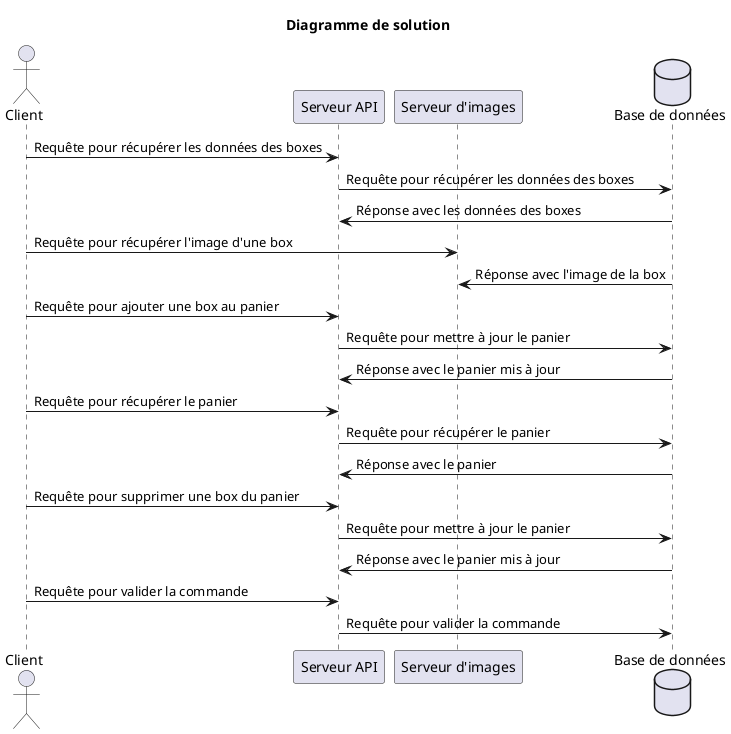 @startuml t

title Diagramme de solution

actor Client
participant "Serveur API" as Serveur_API
participant "Serveur d'images" as Serveur_images
database "Base de données" as Base_de_donnees

Client -> Serveur_API : Requête pour récupérer les données des boxes
Serveur_API -> Base_de_donnees : Requête pour récupérer les données des boxes
Serveur_API <- Base_de_donnees : Réponse avec les données des boxes

Client -> Serveur_images : Requête pour récupérer l'image d'une box
Serveur_images <- Base_de_donnees : Réponse avec l'image de la box

Client -> Serveur_API : Requête pour ajouter une box au panier
Serveur_API -> Base_de_donnees : Requête pour mettre à jour le panier
Serveur_API <- Base_de_donnees : Réponse avec le panier mis à jour

Client -> Serveur_API : Requête pour récupérer le panier
Serveur_API -> Base_de_donnees : Requête pour récupérer le panier
Serveur_API <- Base_de_donnees : Réponse avec le panier

Client -> Serveur_API : Requête pour supprimer une box du panier
Serveur_API -> Base_de_donnees : Requête pour mettre à jour le panier
Serveur_API <- Base_de_donnees : Réponse avec le panier mis à jour

Client -> Serveur_API : Requête pour valider la commande
Serveur_API -> Base_de_donnees : Requête pour valider la commande

@enduml
